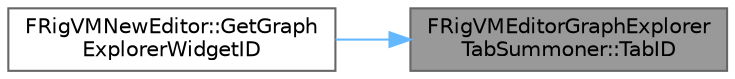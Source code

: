 digraph "FRigVMEditorGraphExplorerTabSummoner::TabID"
{
 // INTERACTIVE_SVG=YES
 // LATEX_PDF_SIZE
  bgcolor="transparent";
  edge [fontname=Helvetica,fontsize=10,labelfontname=Helvetica,labelfontsize=10];
  node [fontname=Helvetica,fontsize=10,shape=box,height=0.2,width=0.4];
  rankdir="RL";
  Node1 [id="Node000001",label="FRigVMEditorGraphExplorer\lTabSummoner::TabID",height=0.2,width=0.4,color="gray40", fillcolor="grey60", style="filled", fontcolor="black",tooltip=" "];
  Node1 -> Node2 [id="edge1_Node000001_Node000002",dir="back",color="steelblue1",style="solid",tooltip=" "];
  Node2 [id="Node000002",label="FRigVMNewEditor::GetGraph\lExplorerWidgetID",height=0.2,width=0.4,color="grey40", fillcolor="white", style="filled",URL="$d0/d32/classFRigVMNewEditor.html#afe5ed48a8f684a46e28e838c88cab299",tooltip=" "];
}
